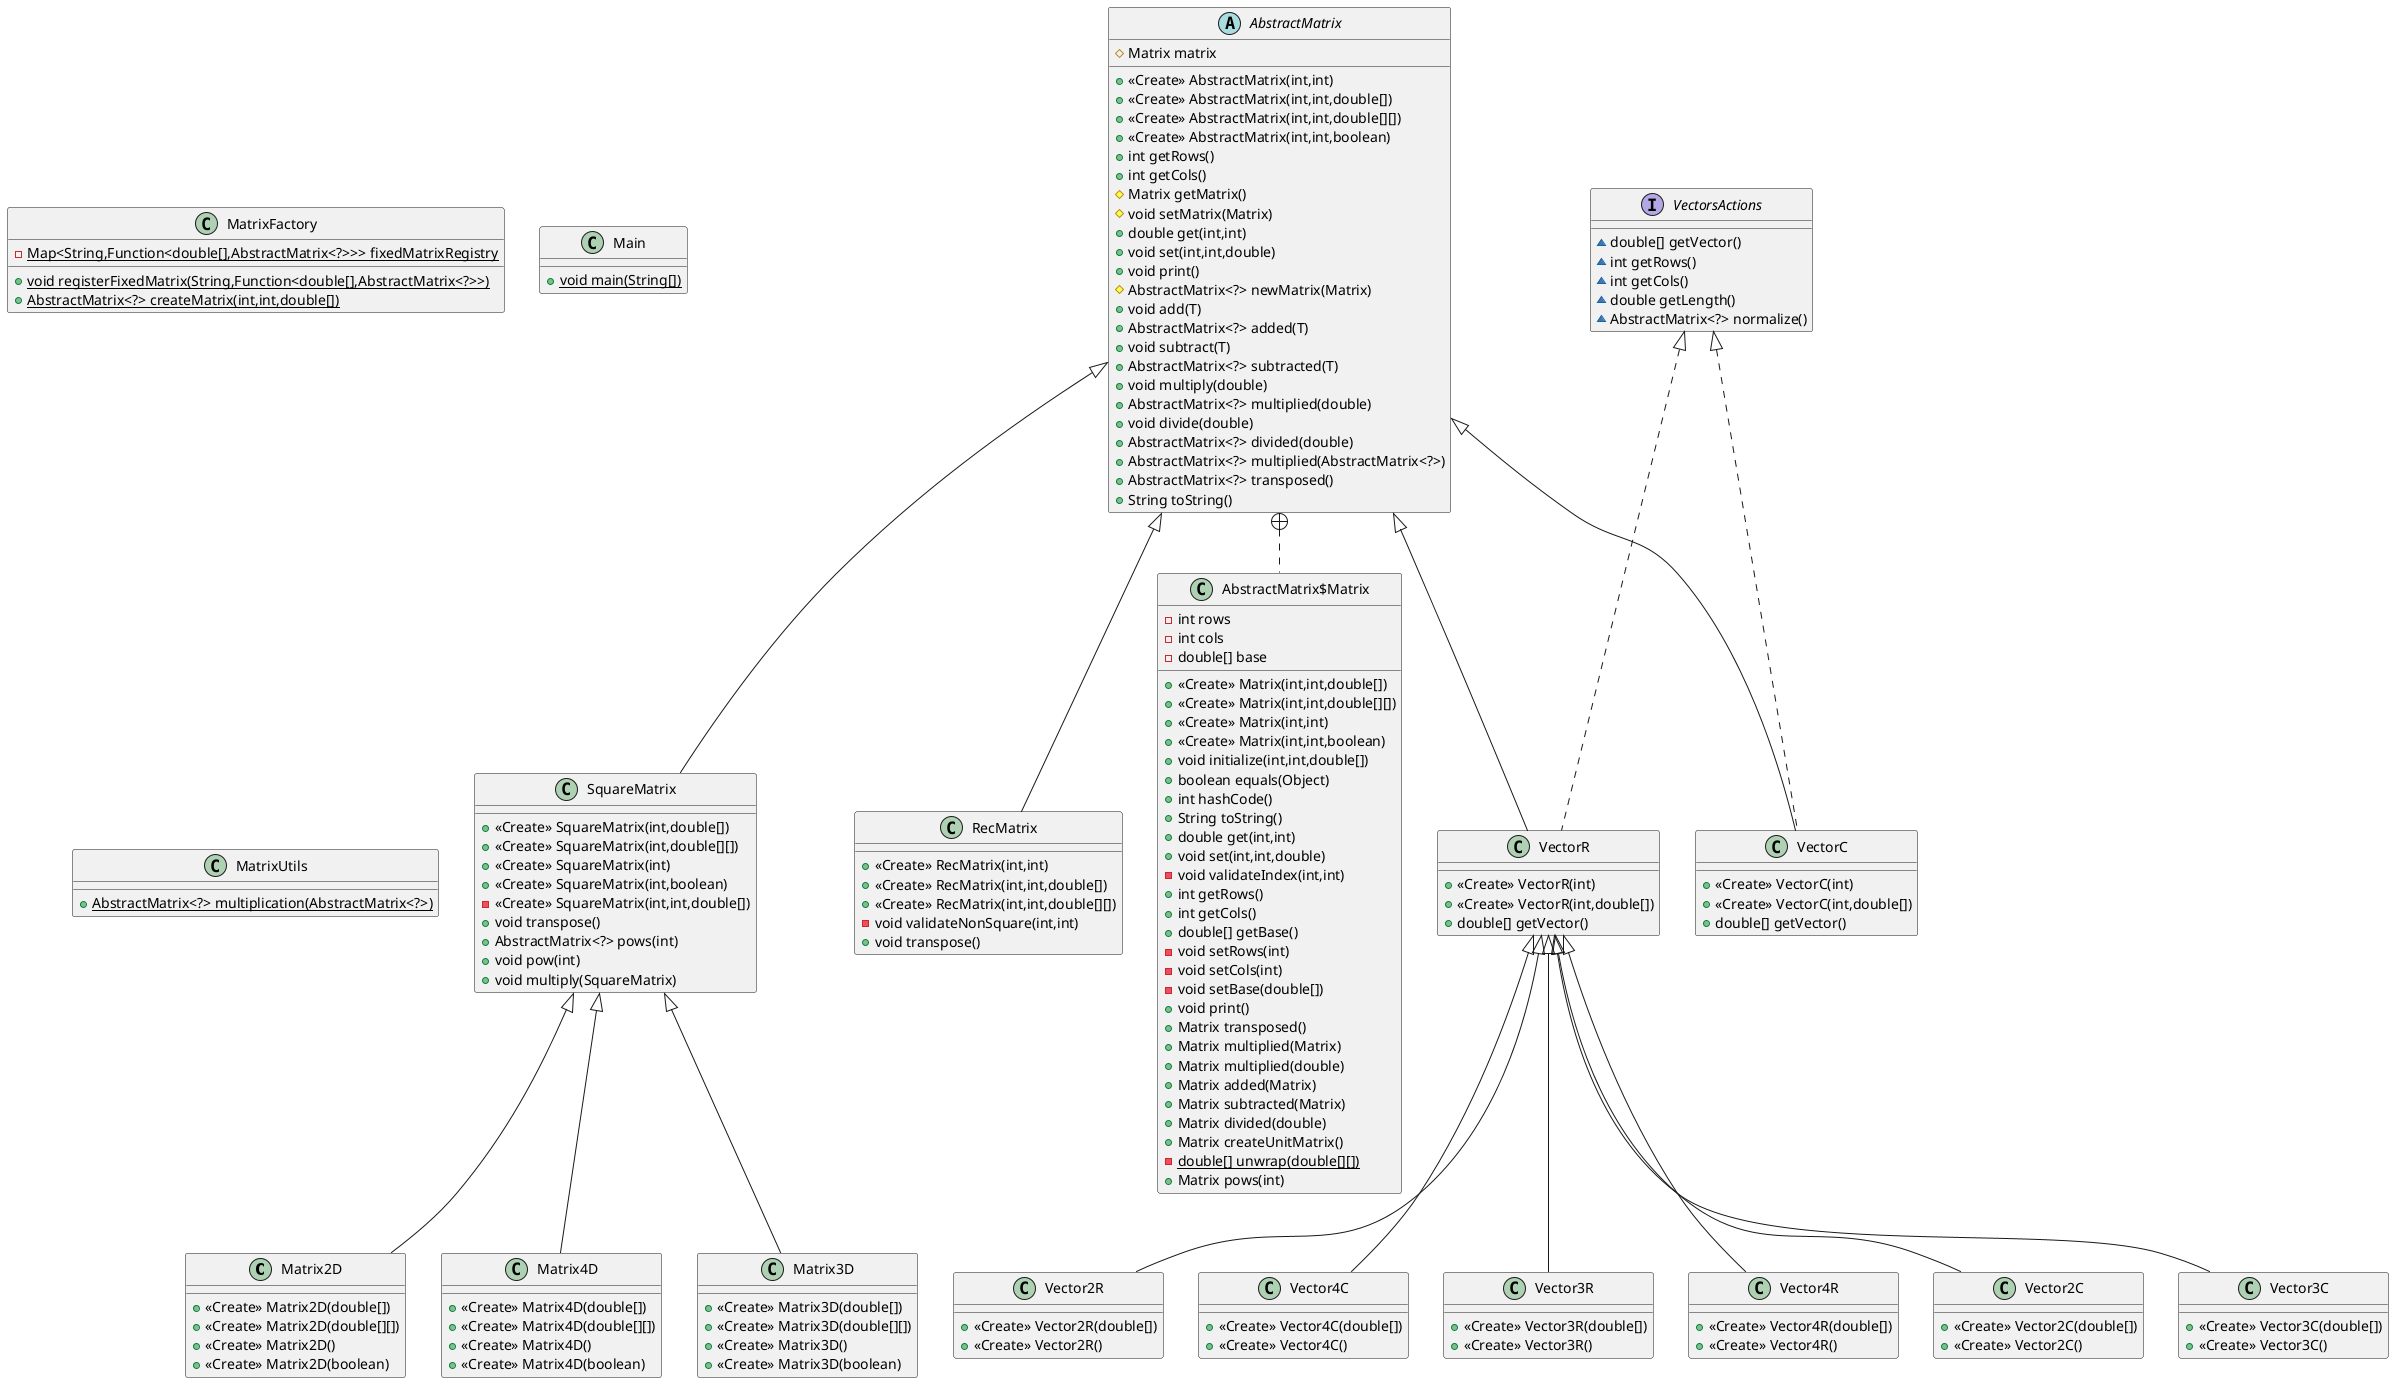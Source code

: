 @startuml
class Matrix2D {
+ <<Create>> Matrix2D(double[])
+ <<Create>> Matrix2D(double[][])
+ <<Create>> Matrix2D()
+ <<Create>> Matrix2D(boolean)
}

class Vector4R {
+ <<Create>> Vector4R(double[])
+ <<Create>> Vector4R()
}

class SquareMatrix {
+ <<Create>> SquareMatrix(int,double[])
+ <<Create>> SquareMatrix(int,double[][])
+ <<Create>> SquareMatrix(int)
+ <<Create>> SquareMatrix(int,boolean)
- <<Create>> SquareMatrix(int,int,double[])
+ void transpose()
+ AbstractMatrix<?> pows(int)
+ void pow(int)
+ void multiply(SquareMatrix)
}

interface VectorsActions {
~ double[] getVector()
~ int getRows()
~ int getCols()
~ double getLength()
~ AbstractMatrix<?> normalize()
}

class RecMatrix {
+ <<Create>> RecMatrix(int,int)
+ <<Create>> RecMatrix(int,int,double[])
+ <<Create>> RecMatrix(int,int,double[][])
- void validateNonSquare(int,int)
+ void transpose()
}

class VectorC {
+ <<Create>> VectorC(int)
+ <<Create>> VectorC(int,double[])
+ double[] getVector()
}

class Vector2C {
+ <<Create>> Vector2C(double[])
+ <<Create>> Vector2C()
}

class Vector3C {
+ <<Create>> Vector3C(double[])
+ <<Create>> Vector3C()
}

class MatrixFactory {
- {static} Map<String,Function<double[],AbstractMatrix<?>>> fixedMatrixRegistry
+ {static} void registerFixedMatrix(String,Function<double[],AbstractMatrix<?>>)
+ {static} AbstractMatrix<?> createMatrix(int,int,double[])
}


class Main {
+ {static} void main(String[])
}

abstract class AbstractMatrix {
# Matrix matrix
+ <<Create>> AbstractMatrix(int,int)
+ <<Create>> AbstractMatrix(int,int,double[])
+ <<Create>> AbstractMatrix(int,int,double[][])
+ <<Create>> AbstractMatrix(int,int,boolean)
+ int getRows()
+ int getCols()
# Matrix getMatrix()
# void setMatrix(Matrix)
+ double get(int,int)
+ void set(int,int,double)
+ void print()
# AbstractMatrix<?> newMatrix(Matrix)
+ void add(T)
+ AbstractMatrix<?> added(T)
+ void subtract(T)
+ AbstractMatrix<?> subtracted(T)
+ void multiply(double)
+ AbstractMatrix<?> multiplied(double)
+ void divide(double)
+ AbstractMatrix<?> divided(double)
+ AbstractMatrix<?> multiplied(AbstractMatrix<?>)
+ AbstractMatrix<?> transposed()
+ String toString()
}


class AbstractMatrix$Matrix {
- int rows
- int cols
- double[] base
+ <<Create>> Matrix(int,int,double[])
+ <<Create>> Matrix(int,int,double[][])
+ <<Create>> Matrix(int,int)
+ <<Create>> Matrix(int,int,boolean)
+ void initialize(int,int,double[])
+ boolean equals(Object)
+ int hashCode()
+ String toString()
+ double get(int,int)
+ void set(int,int,double)
- void validateIndex(int,int)
+ int getRows()
+ int getCols()
+ double[] getBase()
- void setRows(int)
- void setCols(int)
- void setBase(double[])
+ void print()
+ Matrix transposed()
+ Matrix multiplied(Matrix)
+ Matrix multiplied(double)
+ Matrix added(Matrix)
+ Matrix subtracted(Matrix)
+ Matrix divided(double)
+ Matrix createUnitMatrix()
- {static} double[] unwrap(double[][])
+ Matrix pows(int)
}


class MatrixUtils {
+ {static} AbstractMatrix<?> multiplication(AbstractMatrix<?>)
}

class VectorR {
+ <<Create>> VectorR(int)
+ <<Create>> VectorR(int,double[])
+ double[] getVector()
}

class Matrix4D {
+ <<Create>> Matrix4D(double[])
+ <<Create>> Matrix4D(double[][])
+ <<Create>> Matrix4D()
+ <<Create>> Matrix4D(boolean)
}

class Vector2R {
+ <<Create>> Vector2R(double[])
+ <<Create>> Vector2R()
}

class Vector4C {
+ <<Create>> Vector4C(double[])
+ <<Create>> Vector4C()
}

class Matrix3D {
+ <<Create>> Matrix3D(double[])
+ <<Create>> Matrix3D(double[][])
+ <<Create>> Matrix3D()
+ <<Create>> Matrix3D(boolean)
}

class Vector3R {
+ <<Create>> Vector3R(double[])
+ <<Create>> Vector3R()
}



SquareMatrix <|-- Matrix2D
VectorR <|-- Vector4R
AbstractMatrix <|-- SquareMatrix
AbstractMatrix <|-- RecMatrix
VectorsActions <|.. VectorC
AbstractMatrix <|-- VectorC
VectorR <|-- Vector2C
VectorR <|-- Vector3C
AbstractMatrix +.. AbstractMatrix$Matrix
VectorsActions <|.. VectorR
AbstractMatrix <|-- VectorR
SquareMatrix <|-- Matrix4D
VectorR <|-- Vector2R
VectorR <|-- Vector4C
SquareMatrix <|-- Matrix3D
VectorR <|-- Vector3R
@enduml